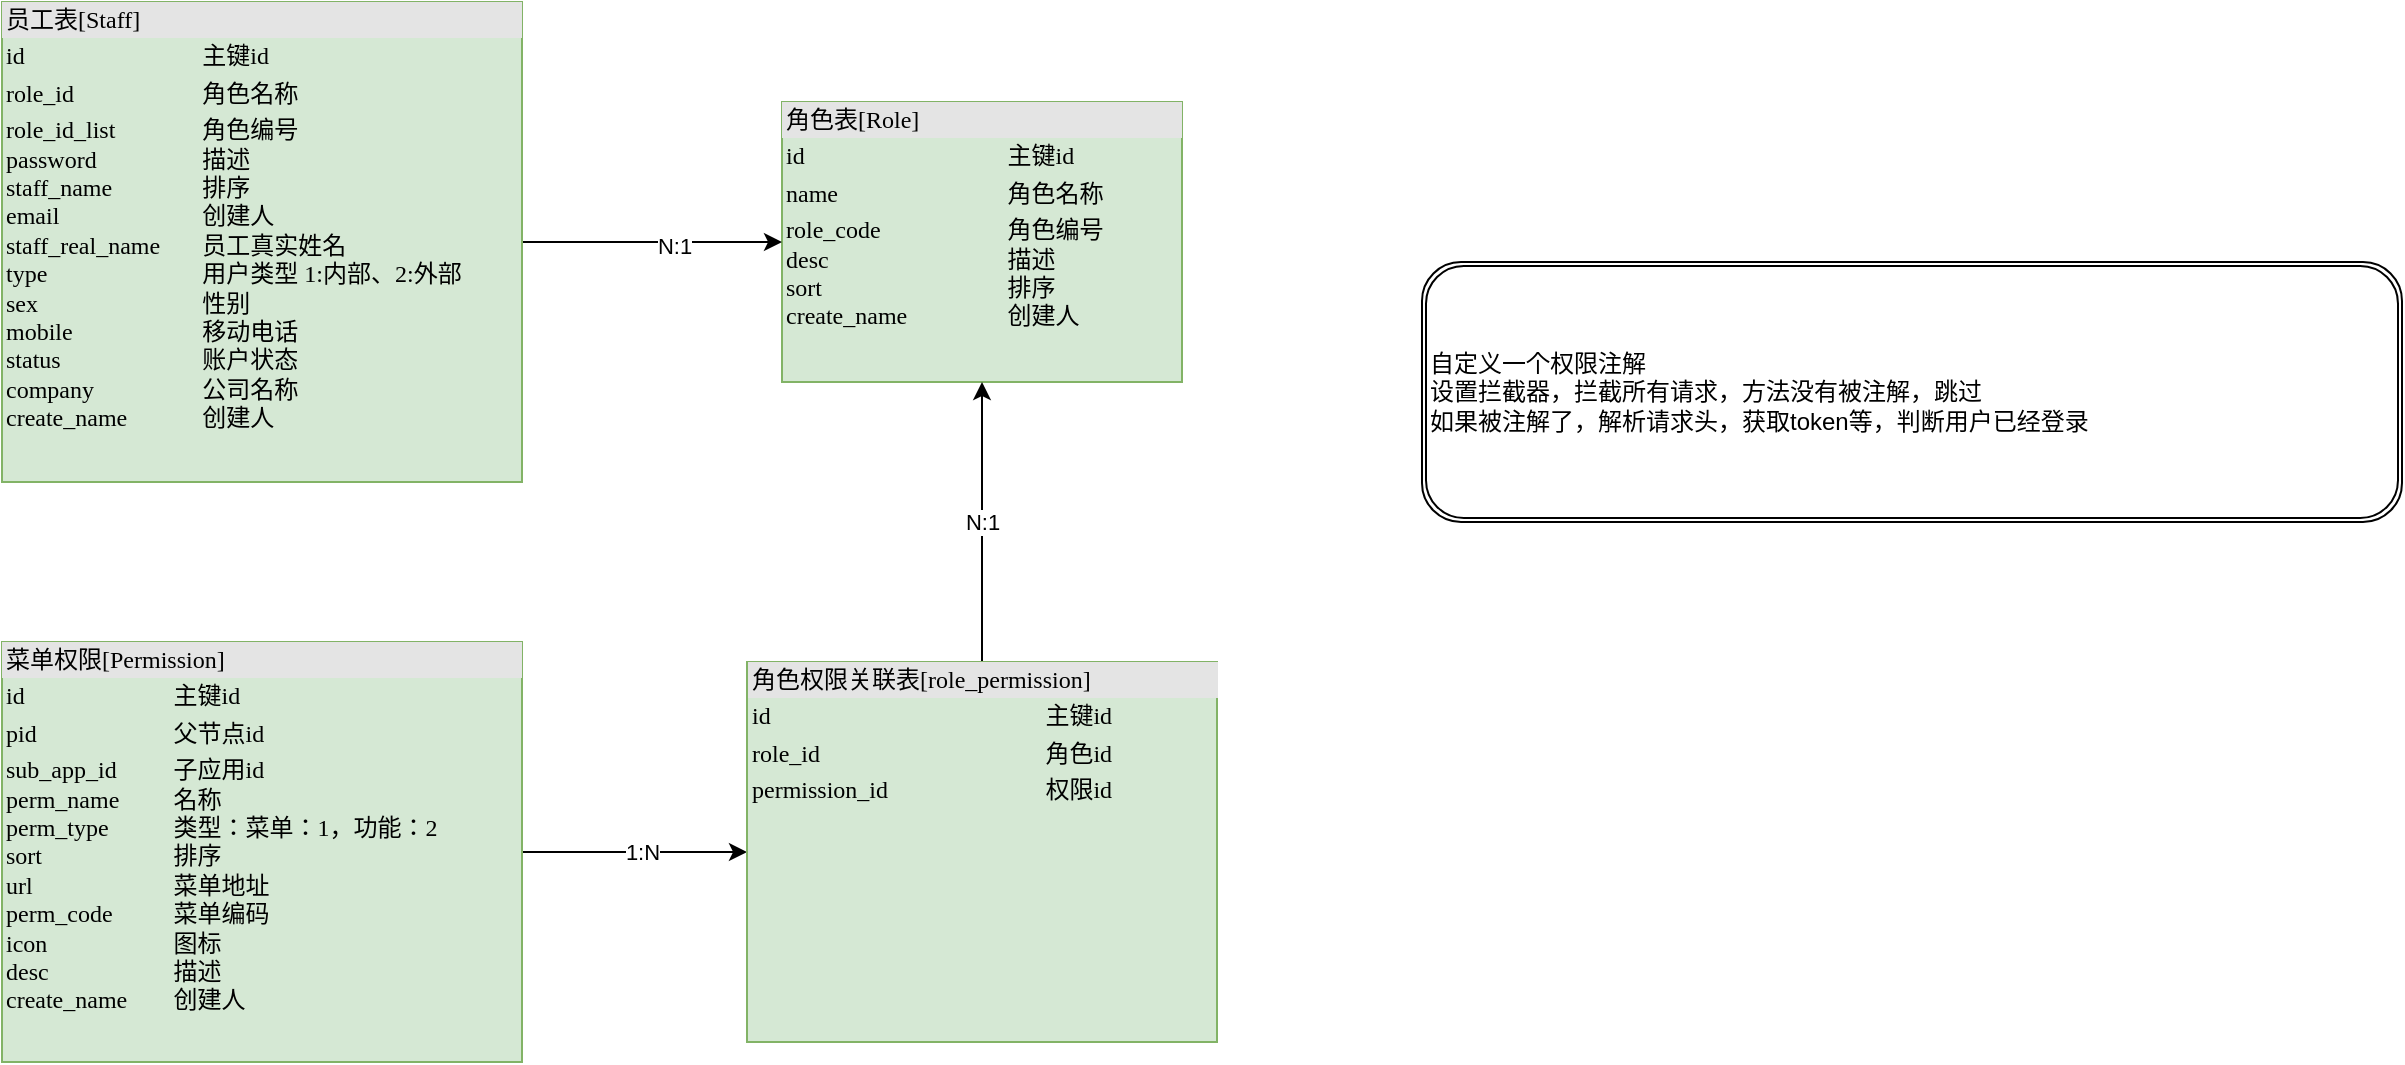 <mxfile version="17.2.2" type="github">
  <diagram name="Page-1" id="2ca16b54-16f6-2749-3443-fa8db7711227">
    <mxGraphModel dx="860" dy="587" grid="1" gridSize="10" guides="1" tooltips="1" connect="1" arrows="1" fold="1" page="1" pageScale="1" pageWidth="1100" pageHeight="850" background="none" math="0" shadow="0">
      <root>
        <mxCell id="0" />
        <mxCell id="1" parent="0" />
        <mxCell id="2ed32ef02a7f4228-1" value="&lt;div style=&quot;box-sizing: border-box ; width: 100% ; background: #e4e4e4 ; padding: 2px&quot;&gt;角色表[Role]&lt;/div&gt;&lt;table style=&quot;width: 100% ; font-size: 1em&quot; cellpadding=&quot;2&quot; cellspacing=&quot;0&quot;&gt;&lt;tbody&gt;&lt;tr&gt;&lt;td&gt;id&lt;/td&gt;&lt;td&gt;主键id&lt;span style=&quot;white-space: pre&quot;&gt;	&lt;/span&gt;&lt;span style=&quot;white-space: pre&quot;&gt;	&lt;/span&gt;&lt;/td&gt;&lt;/tr&gt;&lt;tr&gt;&lt;td&gt;name&lt;/td&gt;&lt;td&gt;角色名称&lt;/td&gt;&lt;/tr&gt;&lt;tr&gt;&lt;td&gt;role_code&lt;br&gt;desc&lt;br&gt;sort&lt;br&gt;create_name&lt;/td&gt;&lt;td&gt;角色编号&lt;br&gt;描述&lt;br&gt;排序&lt;br&gt;创建人&lt;/td&gt;&lt;/tr&gt;&lt;/tbody&gt;&lt;/table&gt;" style="verticalAlign=top;align=left;overflow=fill;html=1;rounded=0;shadow=0;comic=0;labelBackgroundColor=none;strokeWidth=1;fontFamily=Verdana;fontSize=12;fillColor=#d5e8d4;strokeColor=#82b366;" parent="1" vertex="1">
          <mxGeometry x="510" y="130" width="200" height="140" as="geometry" />
        </mxCell>
        <mxCell id="nQt5F8OV-MKO7lQRQoEB-12" style="edgeStyle=orthogonalEdgeStyle;rounded=0;orthogonalLoop=1;jettySize=auto;html=1;entryX=0;entryY=0.5;entryDx=0;entryDy=0;" edge="1" parent="1" source="nQt5F8OV-MKO7lQRQoEB-2" target="2ed32ef02a7f4228-1">
          <mxGeometry relative="1" as="geometry" />
        </mxCell>
        <mxCell id="nQt5F8OV-MKO7lQRQoEB-13" value="N:1" style="edgeLabel;html=1;align=center;verticalAlign=middle;resizable=0;points=[];" vertex="1" connectable="0" parent="nQt5F8OV-MKO7lQRQoEB-12">
          <mxGeometry x="0.168" y="-2" relative="1" as="geometry">
            <mxPoint as="offset" />
          </mxGeometry>
        </mxCell>
        <mxCell id="nQt5F8OV-MKO7lQRQoEB-2" value="&lt;div style=&quot;box-sizing: border-box ; width: 100% ; background: #e4e4e4 ; padding: 2px&quot;&gt;员工表[Staff]&lt;/div&gt;&lt;table style=&quot;width: 100% ; font-size: 1em&quot; cellpadding=&quot;2&quot; cellspacing=&quot;0&quot;&gt;&lt;tbody&gt;&lt;tr&gt;&lt;td&gt;id&lt;/td&gt;&lt;td&gt;主键id&lt;span style=&quot;white-space: pre&quot;&gt;	&lt;/span&gt;&lt;span style=&quot;white-space: pre&quot;&gt;	&lt;/span&gt;&lt;/td&gt;&lt;/tr&gt;&lt;tr&gt;&lt;td&gt;role_id&lt;/td&gt;&lt;td&gt;角色名称&lt;/td&gt;&lt;/tr&gt;&lt;tr&gt;&lt;td&gt;role_id_list&lt;br&gt;password&lt;br&gt;staff_name&lt;br&gt;email&lt;br&gt;staff_real_name&lt;br&gt;type&lt;br&gt;sex&lt;br&gt;mobile&lt;br&gt;status&lt;br&gt;company&lt;br&gt;create_name&lt;br&gt;&lt;br&gt;&lt;br&gt;&lt;br&gt;&lt;/td&gt;&lt;td&gt;角色编号&lt;br&gt;描述&lt;br&gt;排序&lt;br&gt;创建人&lt;br&gt;员工真实姓名&lt;br&gt;用户类型 1:内部、2:外部&lt;br&gt;性别&lt;br&gt;移动电话&lt;br&gt;账户状态&lt;br&gt;公司名称&lt;br&gt;创建人&lt;br&gt;&lt;br&gt;&lt;br&gt;&lt;br&gt;&lt;/td&gt;&lt;/tr&gt;&lt;/tbody&gt;&lt;/table&gt;" style="verticalAlign=top;align=left;overflow=fill;html=1;rounded=0;shadow=0;comic=0;labelBackgroundColor=none;strokeWidth=1;fontFamily=Verdana;fontSize=12;fillColor=#d5e8d4;strokeColor=#82b366;" vertex="1" parent="1">
          <mxGeometry x="120" y="80" width="260" height="240" as="geometry" />
        </mxCell>
        <mxCell id="nQt5F8OV-MKO7lQRQoEB-10" style="edgeStyle=orthogonalEdgeStyle;rounded=0;orthogonalLoop=1;jettySize=auto;html=1;" edge="1" parent="1" source="nQt5F8OV-MKO7lQRQoEB-4" target="nQt5F8OV-MKO7lQRQoEB-6">
          <mxGeometry relative="1" as="geometry" />
        </mxCell>
        <mxCell id="nQt5F8OV-MKO7lQRQoEB-11" value="1:N" style="edgeLabel;html=1;align=center;verticalAlign=middle;resizable=0;points=[];" vertex="1" connectable="0" parent="nQt5F8OV-MKO7lQRQoEB-10">
          <mxGeometry x="0.059" relative="1" as="geometry">
            <mxPoint as="offset" />
          </mxGeometry>
        </mxCell>
        <mxCell id="nQt5F8OV-MKO7lQRQoEB-4" value="&lt;div style=&quot;box-sizing: border-box ; width: 100% ; background: #e4e4e4 ; padding: 2px&quot;&gt;菜单权限[Permission]&lt;/div&gt;&lt;table style=&quot;width: 100% ; font-size: 1em&quot; cellpadding=&quot;2&quot; cellspacing=&quot;0&quot;&gt;&lt;tbody&gt;&lt;tr&gt;&lt;td&gt;id&lt;/td&gt;&lt;td&gt;主键id&lt;span style=&quot;white-space: pre&quot;&gt;	&lt;/span&gt;&lt;span style=&quot;white-space: pre&quot;&gt;	&lt;/span&gt;&lt;/td&gt;&lt;/tr&gt;&lt;tr&gt;&lt;td&gt;pid&lt;/td&gt;&lt;td&gt;父节点id&lt;/td&gt;&lt;/tr&gt;&lt;tr&gt;&lt;td&gt;sub_app_id&lt;br&gt;perm_name&lt;br&gt;perm_type&lt;br&gt;sort&lt;br&gt;url&lt;br&gt;perm_code&lt;br&gt;icon&lt;br&gt;desc&lt;br&gt;create_name&lt;br&gt;&lt;br&gt;&lt;br&gt;&lt;br&gt;&lt;br&gt;&lt;br&gt;&lt;/td&gt;&lt;td&gt;子应用id&lt;br&gt;名称&lt;br&gt;类型：菜单：1，功能：2&lt;br&gt;排序&lt;br&gt;菜单地址&lt;br&gt;菜单编码&lt;br&gt;图标&lt;br&gt;描述&lt;br&gt;创建人&lt;br&gt;&lt;br&gt;&lt;br&gt;&lt;br&gt;&lt;br&gt;&lt;br&gt;&lt;/td&gt;&lt;/tr&gt;&lt;/tbody&gt;&lt;/table&gt;" style="verticalAlign=top;align=left;overflow=fill;html=1;rounded=0;shadow=0;comic=0;labelBackgroundColor=none;strokeWidth=1;fontFamily=Verdana;fontSize=12;fillColor=#d5e8d4;strokeColor=#82b366;" vertex="1" parent="1">
          <mxGeometry x="120" y="400" width="260" height="210" as="geometry" />
        </mxCell>
        <mxCell id="nQt5F8OV-MKO7lQRQoEB-9" value="N:1" style="edgeStyle=orthogonalEdgeStyle;rounded=0;orthogonalLoop=1;jettySize=auto;html=1;entryX=0.5;entryY=1;entryDx=0;entryDy=0;" edge="1" parent="1" source="nQt5F8OV-MKO7lQRQoEB-6" target="2ed32ef02a7f4228-1">
          <mxGeometry relative="1" as="geometry" />
        </mxCell>
        <mxCell id="nQt5F8OV-MKO7lQRQoEB-6" value="&lt;div style=&quot;box-sizing: border-box ; width: 100% ; background: #e4e4e4 ; padding: 2px&quot;&gt;角色权限关联表[role_permission]&lt;/div&gt;&lt;table style=&quot;width: 100% ; font-size: 1em&quot; cellpadding=&quot;2&quot; cellspacing=&quot;0&quot;&gt;&lt;tbody&gt;&lt;tr&gt;&lt;td&gt;id&lt;/td&gt;&lt;td&gt;主键id&lt;span style=&quot;white-space: pre&quot;&gt;	&lt;/span&gt;&lt;span style=&quot;white-space: pre&quot;&gt;	&lt;/span&gt;&lt;/td&gt;&lt;/tr&gt;&lt;tr&gt;&lt;td&gt;role_id&lt;/td&gt;&lt;td&gt;角色id&lt;/td&gt;&lt;/tr&gt;&lt;tr&gt;&lt;td&gt;permission_id&lt;br&gt;&lt;br&gt;&lt;br&gt;&lt;br&gt;&lt;br&gt;&lt;br&gt;&lt;br&gt;&lt;br&gt;&lt;br&gt;&lt;/td&gt;&lt;td&gt;权限id&lt;br&gt;&lt;br&gt;&lt;br&gt;&lt;br&gt;&lt;br&gt;&lt;br&gt;&lt;br&gt;&lt;br&gt;&lt;br&gt;&lt;/td&gt;&lt;/tr&gt;&lt;/tbody&gt;&lt;/table&gt;" style="verticalAlign=top;align=left;overflow=fill;html=1;rounded=0;shadow=0;comic=0;labelBackgroundColor=none;strokeWidth=1;fontFamily=Verdana;fontSize=12;fillColor=#d5e8d4;strokeColor=#82b366;" vertex="1" parent="1">
          <mxGeometry x="492.5" y="410" width="235" height="190" as="geometry" />
        </mxCell>
        <mxCell id="nQt5F8OV-MKO7lQRQoEB-16" value="自定义一个权限注解&lt;br&gt;设置拦截器，拦截所有请求，方法没有被注解，跳过&lt;br&gt;如果被注解了，解析请求头，获取token等，判断用户已经登录&lt;br&gt;" style="shape=ext;double=1;rounded=1;whiteSpace=wrap;html=1;align=left;" vertex="1" parent="1">
          <mxGeometry x="830" y="210" width="490" height="130" as="geometry" />
        </mxCell>
      </root>
    </mxGraphModel>
  </diagram>
</mxfile>

